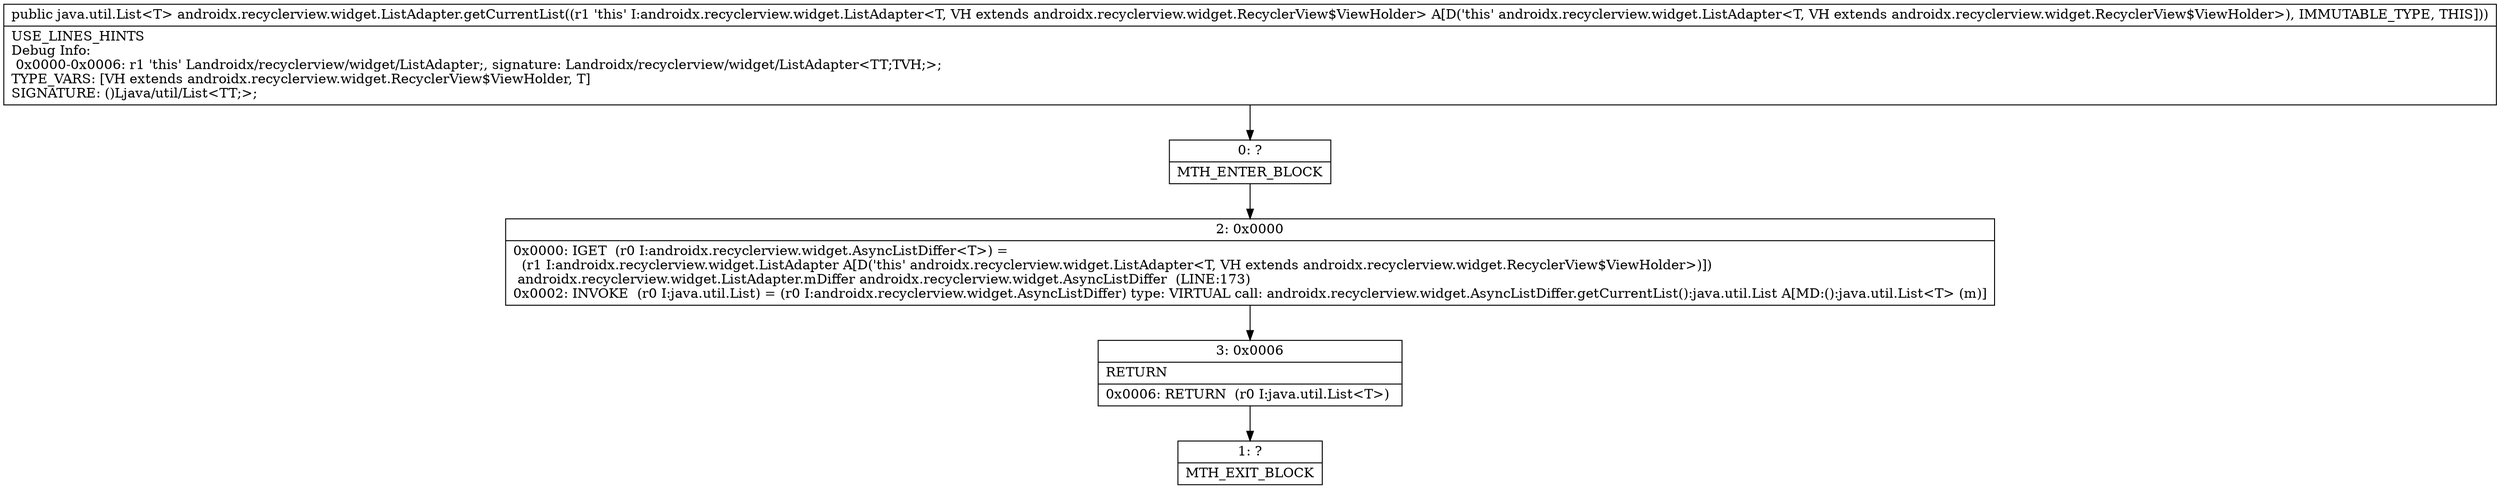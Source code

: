digraph "CFG forandroidx.recyclerview.widget.ListAdapter.getCurrentList()Ljava\/util\/List;" {
Node_0 [shape=record,label="{0\:\ ?|MTH_ENTER_BLOCK\l}"];
Node_2 [shape=record,label="{2\:\ 0x0000|0x0000: IGET  (r0 I:androidx.recyclerview.widget.AsyncListDiffer\<T\>) = \l  (r1 I:androidx.recyclerview.widget.ListAdapter A[D('this' androidx.recyclerview.widget.ListAdapter\<T, VH extends androidx.recyclerview.widget.RecyclerView$ViewHolder\>)])\l androidx.recyclerview.widget.ListAdapter.mDiffer androidx.recyclerview.widget.AsyncListDiffer  (LINE:173)\l0x0002: INVOKE  (r0 I:java.util.List) = (r0 I:androidx.recyclerview.widget.AsyncListDiffer) type: VIRTUAL call: androidx.recyclerview.widget.AsyncListDiffer.getCurrentList():java.util.List A[MD:():java.util.List\<T\> (m)]\l}"];
Node_3 [shape=record,label="{3\:\ 0x0006|RETURN\l|0x0006: RETURN  (r0 I:java.util.List\<T\>) \l}"];
Node_1 [shape=record,label="{1\:\ ?|MTH_EXIT_BLOCK\l}"];
MethodNode[shape=record,label="{public java.util.List\<T\> androidx.recyclerview.widget.ListAdapter.getCurrentList((r1 'this' I:androidx.recyclerview.widget.ListAdapter\<T, VH extends androidx.recyclerview.widget.RecyclerView$ViewHolder\> A[D('this' androidx.recyclerview.widget.ListAdapter\<T, VH extends androidx.recyclerview.widget.RecyclerView$ViewHolder\>), IMMUTABLE_TYPE, THIS]))  | USE_LINES_HINTS\lDebug Info:\l  0x0000\-0x0006: r1 'this' Landroidx\/recyclerview\/widget\/ListAdapter;, signature: Landroidx\/recyclerview\/widget\/ListAdapter\<TT;TVH;\>;\lTYPE_VARS: [VH extends androidx.recyclerview.widget.RecyclerView$ViewHolder, T]\lSIGNATURE: ()Ljava\/util\/List\<TT;\>;\l}"];
MethodNode -> Node_0;Node_0 -> Node_2;
Node_2 -> Node_3;
Node_3 -> Node_1;
}


